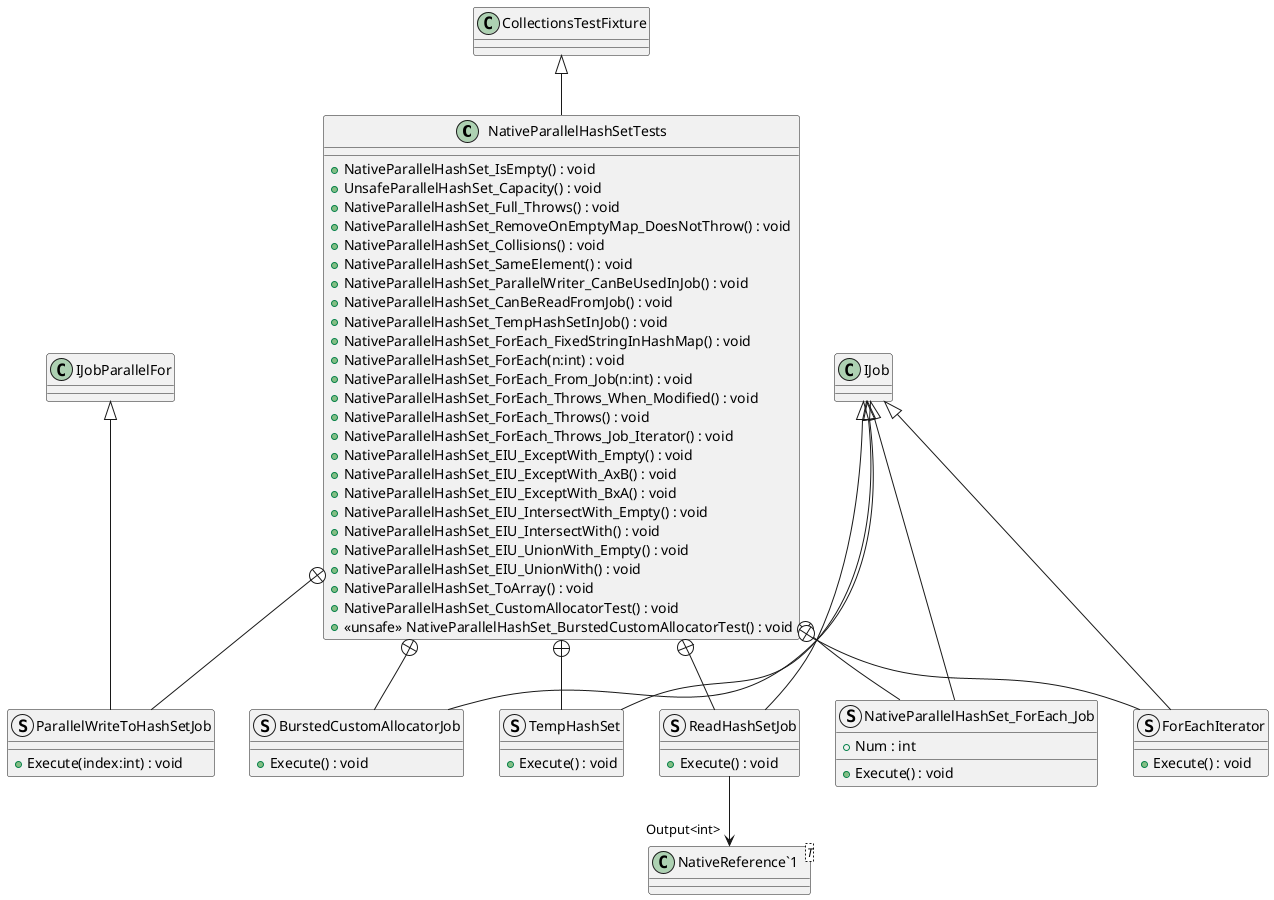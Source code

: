 @startuml
class NativeParallelHashSetTests {
    + NativeParallelHashSet_IsEmpty() : void
    + UnsafeParallelHashSet_Capacity() : void
    + NativeParallelHashSet_Full_Throws() : void
    + NativeParallelHashSet_RemoveOnEmptyMap_DoesNotThrow() : void
    + NativeParallelHashSet_Collisions() : void
    + NativeParallelHashSet_SameElement() : void
    + NativeParallelHashSet_ParallelWriter_CanBeUsedInJob() : void
    + NativeParallelHashSet_CanBeReadFromJob() : void
    + NativeParallelHashSet_TempHashSetInJob() : void
    + NativeParallelHashSet_ForEach_FixedStringInHashMap() : void
    + NativeParallelHashSet_ForEach(n:int) : void
    + NativeParallelHashSet_ForEach_From_Job(n:int) : void
    + NativeParallelHashSet_ForEach_Throws_When_Modified() : void
    + NativeParallelHashSet_ForEach_Throws() : void
    + NativeParallelHashSet_ForEach_Throws_Job_Iterator() : void
    + NativeParallelHashSet_EIU_ExceptWith_Empty() : void
    + NativeParallelHashSet_EIU_ExceptWith_AxB() : void
    + NativeParallelHashSet_EIU_ExceptWith_BxA() : void
    + NativeParallelHashSet_EIU_IntersectWith_Empty() : void
    + NativeParallelHashSet_EIU_IntersectWith() : void
    + NativeParallelHashSet_EIU_UnionWith_Empty() : void
    + NativeParallelHashSet_EIU_UnionWith() : void
    + NativeParallelHashSet_ToArray() : void
    + NativeParallelHashSet_CustomAllocatorTest() : void
    + <<unsafe>> NativeParallelHashSet_BurstedCustomAllocatorTest() : void
}
struct ParallelWriteToHashSetJob {
    + Execute(index:int) : void
}
struct TempHashSet {
    + Execute() : void
}
struct ReadHashSetJob {
    + Execute() : void
}
struct NativeParallelHashSet_ForEach_Job {
    + Num : int
    + Execute() : void
}
struct ForEachIterator {
    + Execute() : void
}
struct BurstedCustomAllocatorJob {
    + Execute() : void
}
class "NativeReference`1"<T> {
}
CollectionsTestFixture <|-- NativeParallelHashSetTests
NativeParallelHashSetTests +-- ParallelWriteToHashSetJob
IJobParallelFor <|-- ParallelWriteToHashSetJob
NativeParallelHashSetTests +-- TempHashSet
IJob <|-- TempHashSet
NativeParallelHashSetTests +-- ReadHashSetJob
IJob <|-- ReadHashSetJob
ReadHashSetJob --> "Output<int>" "NativeReference`1"
NativeParallelHashSetTests +-- NativeParallelHashSet_ForEach_Job
IJob <|-- NativeParallelHashSet_ForEach_Job
NativeParallelHashSetTests +-- ForEachIterator
IJob <|-- ForEachIterator
NativeParallelHashSetTests +-- BurstedCustomAllocatorJob
IJob <|-- BurstedCustomAllocatorJob
@enduml
